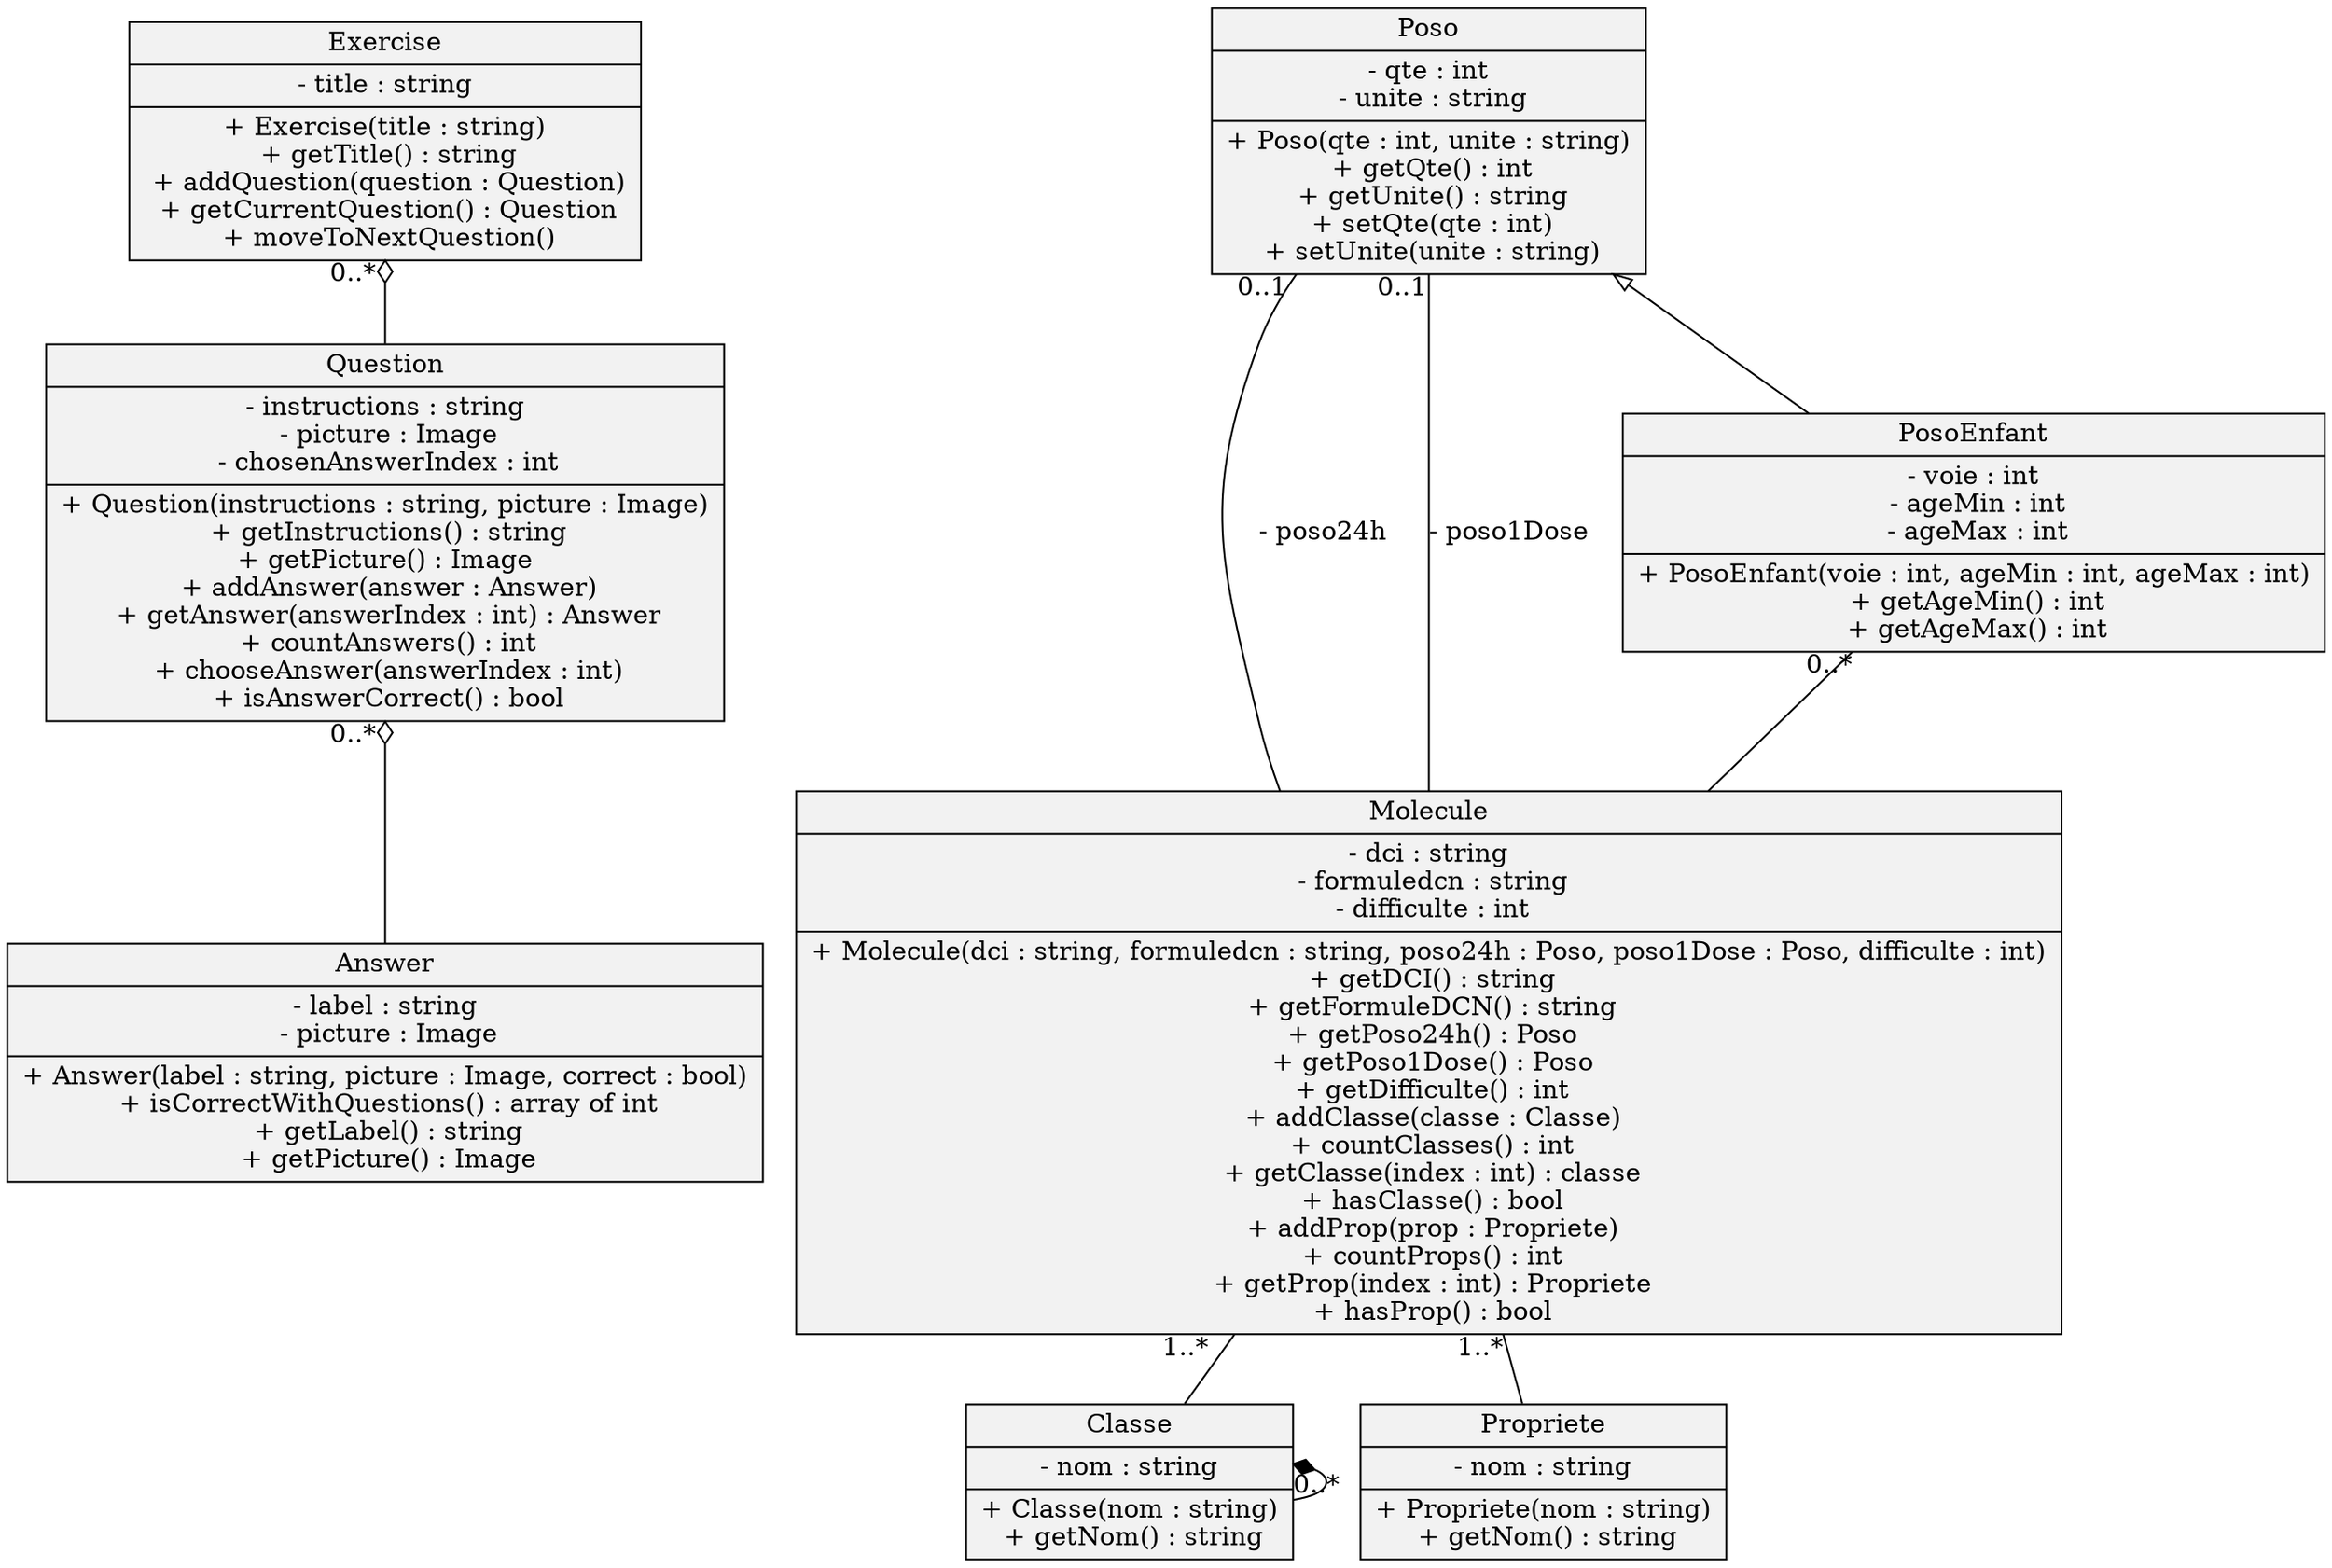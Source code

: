 digraph hierarchy {
  size="40,40"
  node[shape=record,style=filled,fillcolor=gray95]
  edge[dir=back, arrowtail=none]

 Exercise [label = "{Exercise| - title : string| + Exercise(title : string)\n + getTitle() : string\n + addQuestion(question : Question)\n + getCurrentQuestion() : Question\n + moveToNextQuestion()}"]

 Question [label = "{Question| - instructions : string\n - picture : Image\n - chosenAnswerIndex : int|+ Question(instructions : string, picture : Image)\n + getInstructions() : string\n+ getPicture() : Image\n + addAnswer(answer : Answer)\n + getAnswer(answerIndex : int) : Answer\n + countAnswers() : int\n + chooseAnswer(answerIndex : int)\n + isAnswerCorrect() : bool}"]

 Answer [label = "{Answer| - label : string\n - picture : Image\n|+ Answer(label : string, picture : Image, correct : bool)\n + isCorrectWithQuestions() : array of int\n + getLabel() : string\n + getPicture() : Image}"]

 Molecule [label = "{Molecule| - dci : string\n - formuledcn : string\n - difficulte : int| + Molecule(dci : string, formuledcn : string, poso24h : Poso, poso1Dose : Poso, difficulte : int)\n + getDCI() : string\n + getFormuleDCN() : string\n + getPoso24h() : Poso\n + getPoso1Dose() : Poso\n + getDifficulte() : int\n + addClasse(classe : Classe)\n + countClasses() : int\n + getClasse(index : int) : classe\n + hasClasse() : bool\n + addProp(prop : Propriete)\n + countProps() : int\n + getProp(index : int) : Propriete\n + hasProp() : bool\n}"]

 Classe [label = "{Classe| - nom : string\n| + Classe(nom : string)\n + getNom() : string}"]

 Propriete [label = "{Propriete| - nom : string\n| + Propriete(nom : string)\n + getNom() : string}"]

 Poso [label = "{Poso| - qte : int\n - unite : string| + Poso(qte : int, unite : string)\n + getQte() : int\n + getUnite() : string\n + setQte(qte : int)\n + setUnite(unite : string)}"]

 PosoEnfant [label = "{PosoEnfant| - voie : int\n - ageMin : int\n - ageMax : int| + PosoEnfant(voie : int, ageMin : int, ageMax : int)\n + getAgeMin() : int\n + getAgeMax() : int}"]


Exercise->Question [arrowtail=odiamond, taillabel="0..* "]
Question->Answer [arrowtail=odiamond, taillabel="0..* "]
Molecule->Classe [arrowtail=none, taillabel="1..*   "];
Molecule->Propriete [arrowtail=none, taillabel="1..*"];
Poso->PosoEnfant [arrowtail=oarrow] # PosoEnfant hérite de Poso
Classe->Classe [arrowtail=diamond, headlabel="0..*"]
Poso->Molecule [arrowtail=none, taillabel="0..1 ", label="- poso24h"]
Poso->Molecule [arrowtail=none, taillabel="0..1", label="- poso1Dose"]
PosoEnfant->Molecule [arrowtail=none, taillabel="0..*"]

}
